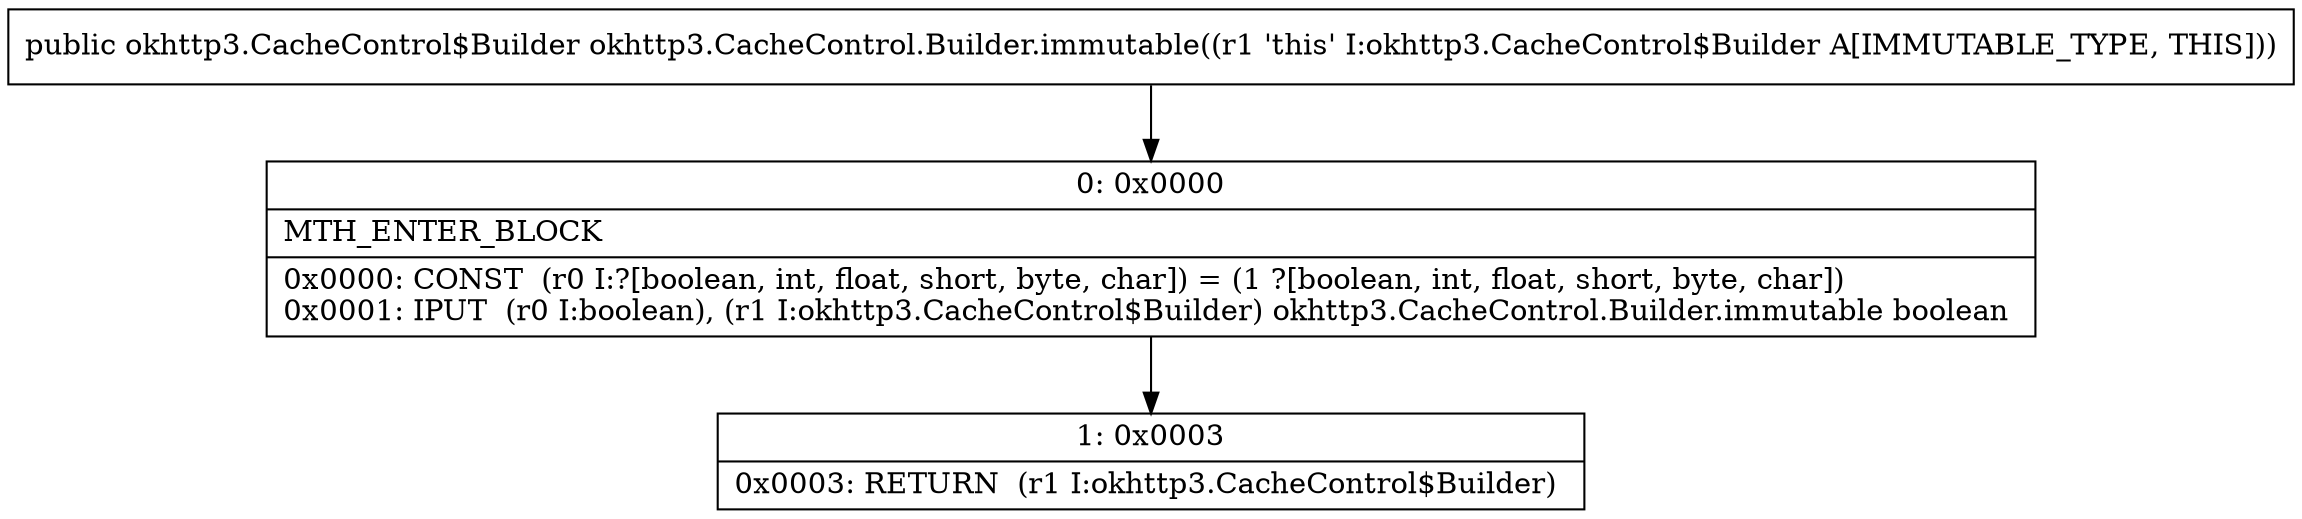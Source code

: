 digraph "CFG forokhttp3.CacheControl.Builder.immutable()Lokhttp3\/CacheControl$Builder;" {
Node_0 [shape=record,label="{0\:\ 0x0000|MTH_ENTER_BLOCK\l|0x0000: CONST  (r0 I:?[boolean, int, float, short, byte, char]) = (1 ?[boolean, int, float, short, byte, char]) \l0x0001: IPUT  (r0 I:boolean), (r1 I:okhttp3.CacheControl$Builder) okhttp3.CacheControl.Builder.immutable boolean \l}"];
Node_1 [shape=record,label="{1\:\ 0x0003|0x0003: RETURN  (r1 I:okhttp3.CacheControl$Builder) \l}"];
MethodNode[shape=record,label="{public okhttp3.CacheControl$Builder okhttp3.CacheControl.Builder.immutable((r1 'this' I:okhttp3.CacheControl$Builder A[IMMUTABLE_TYPE, THIS])) }"];
MethodNode -> Node_0;
Node_0 -> Node_1;
}

